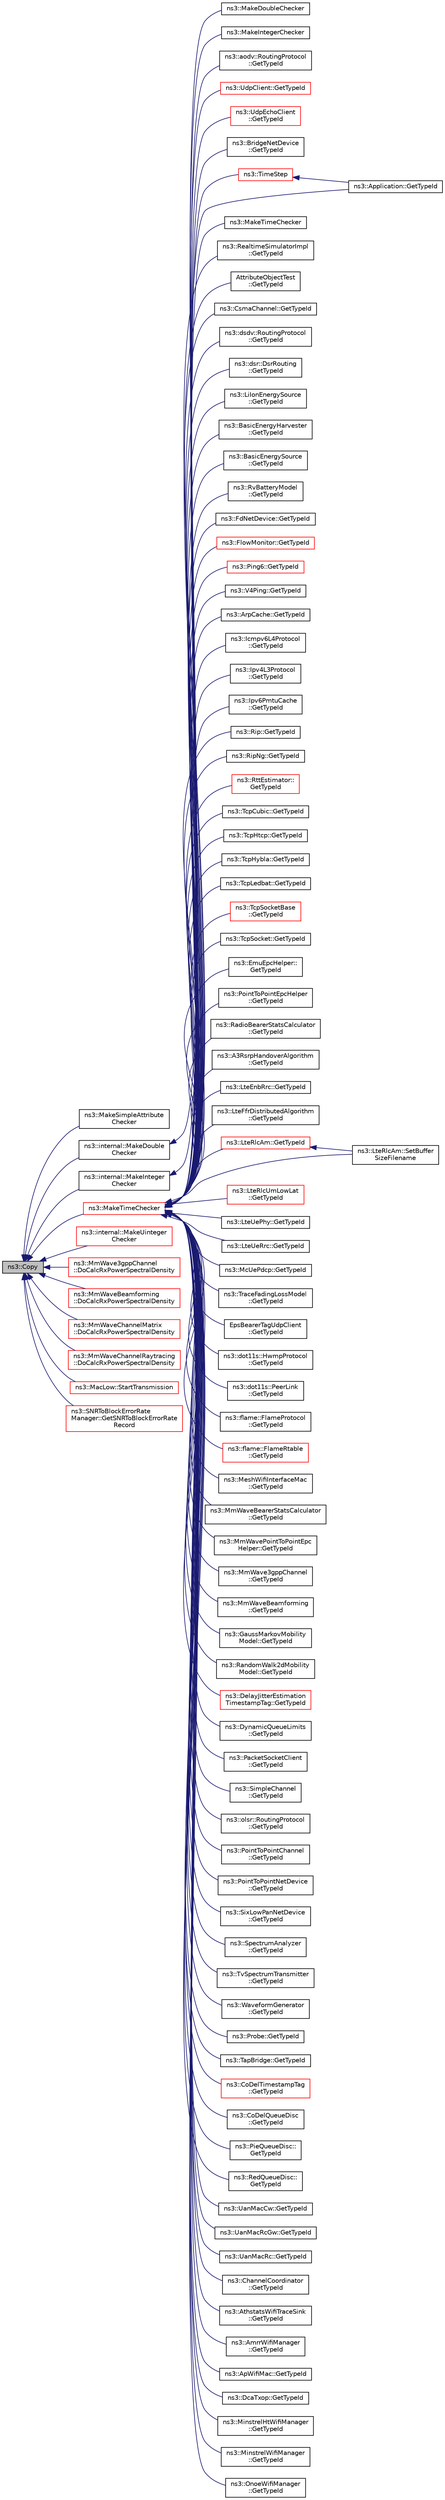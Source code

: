 digraph "ns3::Copy"
{
  edge [fontname="Helvetica",fontsize="10",labelfontname="Helvetica",labelfontsize="10"];
  node [fontname="Helvetica",fontsize="10",shape=record];
  rankdir="LR";
  Node1 [label="ns3::Copy",height=0.2,width=0.4,color="black", fillcolor="grey75", style="filled", fontcolor="black"];
  Node1 -> Node2 [dir="back",color="midnightblue",fontsize="10",style="solid"];
  Node2 [label="ns3::MakeSimpleAttribute\lChecker",height=0.2,width=0.4,color="black", fillcolor="white", style="filled",URL="$d9/d3f/group__attributeimpl.html#gabb1f14e9bbd7c4eda14c8a794a9b29ad"];
  Node1 -> Node3 [dir="back",color="midnightblue",fontsize="10",style="solid"];
  Node3 [label="ns3::internal::MakeDouble\lChecker",height=0.2,width=0.4,color="black", fillcolor="white", style="filled",URL="$da/dcd/namespacens3_1_1internal.html#ace03ae9f889a7a79d87e3a4352a37099"];
  Node3 -> Node4 [dir="back",color="midnightblue",fontsize="10",style="solid"];
  Node4 [label="ns3::MakeDoubleChecker",height=0.2,width=0.4,color="black", fillcolor="white", style="filled",URL="$d7/d2e/namespacens3.html#a0f8000e7b66dd988358648f0b16c7709"];
  Node1 -> Node5 [dir="back",color="midnightblue",fontsize="10",style="solid"];
  Node5 [label="ns3::internal::MakeInteger\lChecker",height=0.2,width=0.4,color="black", fillcolor="white", style="filled",URL="$da/dcd/namespacens3_1_1internal.html#ad16c6dd4fd0319992767b9ac2a17b19b"];
  Node5 -> Node6 [dir="back",color="midnightblue",fontsize="10",style="solid"];
  Node6 [label="ns3::MakeIntegerChecker",height=0.2,width=0.4,color="black", fillcolor="white", style="filled",URL="$d7/d2e/namespacens3.html#a19dd6bea43b08100bd10822b14fe0af9"];
  Node1 -> Node7 [dir="back",color="midnightblue",fontsize="10",style="solid"];
  Node7 [label="ns3::MakeTimeChecker",height=0.2,width=0.4,color="red", fillcolor="white", style="filled",URL="$d9/d7d/group__time.html#ga7032965bd4afa578691d88c09e4481c1",tooltip="Helper to make a Time checker with bounded range. Both limits are inclusive. "];
  Node7 -> Node8 [dir="back",color="midnightblue",fontsize="10",style="solid"];
  Node8 [label="ns3::aodv::RoutingProtocol\l::GetTypeId",height=0.2,width=0.4,color="black", fillcolor="white", style="filled",URL="$db/dd0/classns3_1_1aodv_1_1RoutingProtocol.html#a430a9cb799a51fc76e8e1580edf5f413"];
  Node7 -> Node9 [dir="back",color="midnightblue",fontsize="10",style="solid"];
  Node9 [label="ns3::UdpClient::GetTypeId",height=0.2,width=0.4,color="red", fillcolor="white", style="filled",URL="$de/da9/classns3_1_1UdpClient.html#adfc2de1bb83a6543cbaa60cc85a01049",tooltip="Get the type ID. "];
  Node7 -> Node10 [dir="back",color="midnightblue",fontsize="10",style="solid"];
  Node10 [label="ns3::UdpEchoClient\l::GetTypeId",height=0.2,width=0.4,color="red", fillcolor="white", style="filled",URL="$de/d6b/classns3_1_1UdpEchoClient.html#a588785708510507df96ccef98df75adc",tooltip="Get the type ID. "];
  Node7 -> Node11 [dir="back",color="midnightblue",fontsize="10",style="solid"];
  Node11 [label="ns3::BridgeNetDevice\l::GetTypeId",height=0.2,width=0.4,color="black", fillcolor="white", style="filled",URL="$d9/d8d/classns3_1_1BridgeNetDevice.html#a9c8adb9ce413618caaa052929b69a6c9",tooltip="Get the type ID. "];
  Node7 -> Node12 [dir="back",color="midnightblue",fontsize="10",style="solid"];
  Node12 [label="ns3::TimeStep",height=0.2,width=0.4,color="red", fillcolor="white", style="filled",URL="$d9/d7d/group__time.html#ga464a3c1cbb458c6c3ed3bd5ce9506758"];
  Node12 -> Node13 [dir="back",color="midnightblue",fontsize="10",style="solid"];
  Node13 [label="ns3::Application::GetTypeId",height=0.2,width=0.4,color="black", fillcolor="white", style="filled",URL="$d0/d46/classns3_1_1Application.html#a76acca40e059541f23110dfe32c266cd",tooltip="Get the type ID. "];
  Node7 -> Node14 [dir="back",color="midnightblue",fontsize="10",style="solid"];
  Node14 [label="ns3::MakeTimeChecker",height=0.2,width=0.4,color="black", fillcolor="white", style="filled",URL="$d9/d7d/group__time.html#ga07f8cce9b9e4f52d0f0b16da276b55c2",tooltip="Helper to make an unbounded Time checker. "];
  Node7 -> Node15 [dir="back",color="midnightblue",fontsize="10",style="solid"];
  Node15 [label="ns3::RealtimeSimulatorImpl\l::GetTypeId",height=0.2,width=0.4,color="black", fillcolor="white", style="filled",URL="$da/d73/classns3_1_1RealtimeSimulatorImpl.html#a9d7848bcebc8200ddbb5393bcd1f2064"];
  Node7 -> Node16 [dir="back",color="midnightblue",fontsize="10",style="solid"];
  Node16 [label="AttributeObjectTest\l::GetTypeId",height=0.2,width=0.4,color="black", fillcolor="white", style="filled",URL="$d6/dae/classAttributeObjectTest.html#a1a3064dae19725ebd81d6da0a74e7021"];
  Node7 -> Node17 [dir="back",color="midnightblue",fontsize="10",style="solid"];
  Node17 [label="ns3::CsmaChannel::GetTypeId",height=0.2,width=0.4,color="black", fillcolor="white", style="filled",URL="$de/d86/classns3_1_1CsmaChannel.html#a58ca8d59505018b8a4bfe9288bbd2066",tooltip="Get the type ID. "];
  Node7 -> Node18 [dir="back",color="midnightblue",fontsize="10",style="solid"];
  Node18 [label="ns3::dsdv::RoutingProtocol\l::GetTypeId",height=0.2,width=0.4,color="black", fillcolor="white", style="filled",URL="$de/dca/classns3_1_1dsdv_1_1RoutingProtocol.html#a94877c474548735fa3764b89a86db709"];
  Node7 -> Node19 [dir="back",color="midnightblue",fontsize="10",style="solid"];
  Node19 [label="ns3::dsr::DsrRouting\l::GetTypeId",height=0.2,width=0.4,color="black", fillcolor="white", style="filled",URL="$df/d32/classns3_1_1dsr_1_1DsrRouting.html#add1c578a2b05d4e9bdd3d983b2e3b4ae",tooltip="Get the type identificator. "];
  Node7 -> Node20 [dir="back",color="midnightblue",fontsize="10",style="solid"];
  Node20 [label="ns3::LiIonEnergySource\l::GetTypeId",height=0.2,width=0.4,color="black", fillcolor="white", style="filled",URL="$dd/d9d/classns3_1_1LiIonEnergySource.html#ae8939dafa5adcf6ad3528db1a479e829"];
  Node7 -> Node21 [dir="back",color="midnightblue",fontsize="10",style="solid"];
  Node21 [label="ns3::BasicEnergyHarvester\l::GetTypeId",height=0.2,width=0.4,color="black", fillcolor="white", style="filled",URL="$d5/df9/classns3_1_1BasicEnergyHarvester.html#accbef0a2e6ad0d9f721b449561ecfd14"];
  Node7 -> Node22 [dir="back",color="midnightblue",fontsize="10",style="solid"];
  Node22 [label="ns3::BasicEnergySource\l::GetTypeId",height=0.2,width=0.4,color="black", fillcolor="white", style="filled",URL="$d1/db4/classns3_1_1BasicEnergySource.html#aa8c6107bebcb44214d0aa99ca5aa842e"];
  Node7 -> Node23 [dir="back",color="midnightblue",fontsize="10",style="solid"];
  Node23 [label="ns3::RvBatteryModel\l::GetTypeId",height=0.2,width=0.4,color="black", fillcolor="white", style="filled",URL="$db/db8/classns3_1_1RvBatteryModel.html#a427636046ac8a08ffe769cfe27239da2"];
  Node7 -> Node24 [dir="back",color="midnightblue",fontsize="10",style="solid"];
  Node24 [label="ns3::FdNetDevice::GetTypeId",height=0.2,width=0.4,color="black", fillcolor="white", style="filled",URL="$d1/d50/classns3_1_1FdNetDevice.html#a8b80cb55852cbf8874d160bf2f4a3dc8",tooltip="Get the type ID. "];
  Node7 -> Node25 [dir="back",color="midnightblue",fontsize="10",style="solid"];
  Node25 [label="ns3::FlowMonitor::GetTypeId",height=0.2,width=0.4,color="red", fillcolor="white", style="filled",URL="$d7/d39/classns3_1_1FlowMonitor.html#af008c9694678b4e7a1a7d979e71a7c1d",tooltip="Get the type ID. "];
  Node7 -> Node26 [dir="back",color="midnightblue",fontsize="10",style="solid"];
  Node26 [label="ns3::Ping6::GetTypeId",height=0.2,width=0.4,color="red", fillcolor="white", style="filled",URL="$d7/dc8/classns3_1_1Ping6.html#af2b53e78dac0154c580bdc9797e0fd0f",tooltip="Get the type ID. "];
  Node7 -> Node27 [dir="back",color="midnightblue",fontsize="10",style="solid"];
  Node27 [label="ns3::V4Ping::GetTypeId",height=0.2,width=0.4,color="black", fillcolor="white", style="filled",URL="$d3/da5/classns3_1_1V4Ping.html#af207b6dc0ed793798083c34a1c388770",tooltip="Get the type ID. "];
  Node7 -> Node28 [dir="back",color="midnightblue",fontsize="10",style="solid"];
  Node28 [label="ns3::ArpCache::GetTypeId",height=0.2,width=0.4,color="black", fillcolor="white", style="filled",URL="$d4/d81/classns3_1_1ArpCache.html#adc4d8785f0ea5a83b1248d580cfd9487",tooltip="Get the type ID. "];
  Node7 -> Node29 [dir="back",color="midnightblue",fontsize="10",style="solid"];
  Node29 [label="ns3::Icmpv6L4Protocol\l::GetTypeId",height=0.2,width=0.4,color="black", fillcolor="white", style="filled",URL="$d7/d1d/classns3_1_1Icmpv6L4Protocol.html#ae9378d66f274973df9ddf3bd098499d7",tooltip="Get the type ID. "];
  Node7 -> Node30 [dir="back",color="midnightblue",fontsize="10",style="solid"];
  Node30 [label="ns3::Ipv4L3Protocol\l::GetTypeId",height=0.2,width=0.4,color="black", fillcolor="white", style="filled",URL="$d2/dc9/classns3_1_1Ipv4L3Protocol.html#a6ba2da2443b09b292b75aad2a52ecc4b",tooltip="Get the type ID. "];
  Node7 -> Node31 [dir="back",color="midnightblue",fontsize="10",style="solid"];
  Node31 [label="ns3::Ipv6PmtuCache\l::GetTypeId",height=0.2,width=0.4,color="black", fillcolor="white", style="filled",URL="$da/da4/classns3_1_1Ipv6PmtuCache.html#a9759ebeb559d35604c9333c8f75872fe",tooltip="Get the type ID. "];
  Node7 -> Node32 [dir="back",color="midnightblue",fontsize="10",style="solid"];
  Node32 [label="ns3::Rip::GetTypeId",height=0.2,width=0.4,color="black", fillcolor="white", style="filled",URL="$d7/d2b/classns3_1_1Rip.html#ace3389e07c4181ca5bc9c2ca5a4bab24",tooltip="Get the type ID. "];
  Node7 -> Node33 [dir="back",color="midnightblue",fontsize="10",style="solid"];
  Node33 [label="ns3::RipNg::GetTypeId",height=0.2,width=0.4,color="black", fillcolor="white", style="filled",URL="$da/d75/classns3_1_1RipNg.html#a4c5b07bdfcaaf3537f880d37a311a221",tooltip="Get the type ID. "];
  Node7 -> Node34 [dir="back",color="midnightblue",fontsize="10",style="solid"];
  Node34 [label="ns3::RttEstimator::\lGetTypeId",height=0.2,width=0.4,color="red", fillcolor="white", style="filled",URL="$da/d1f/classns3_1_1RttEstimator.html#ad07777f199907e2a96d2cd5cb8539cbc",tooltip="Get the type ID. "];
  Node7 -> Node35 [dir="back",color="midnightblue",fontsize="10",style="solid"];
  Node35 [label="ns3::TcpCubic::GetTypeId",height=0.2,width=0.4,color="black", fillcolor="white", style="filled",URL="$d3/dc3/classns3_1_1TcpCubic.html#ad27bba0e96569c29fcd76e7926e96e75",tooltip="Get the type ID. "];
  Node7 -> Node36 [dir="back",color="midnightblue",fontsize="10",style="solid"];
  Node36 [label="ns3::TcpHtcp::GetTypeId",height=0.2,width=0.4,color="black", fillcolor="white", style="filled",URL="$d0/d2c/classns3_1_1TcpHtcp.html#a5c56fbdce06774bbe720b02528c2400f",tooltip="Get the type ID. "];
  Node7 -> Node37 [dir="back",color="midnightblue",fontsize="10",style="solid"];
  Node37 [label="ns3::TcpHybla::GetTypeId",height=0.2,width=0.4,color="black", fillcolor="white", style="filled",URL="$d6/def/classns3_1_1TcpHybla.html#ab0713a818be55782fe433232f5cbc412",tooltip="Get the type ID. "];
  Node7 -> Node38 [dir="back",color="midnightblue",fontsize="10",style="solid"];
  Node38 [label="ns3::TcpLedbat::GetTypeId",height=0.2,width=0.4,color="black", fillcolor="white", style="filled",URL="$dc/d18/classns3_1_1TcpLedbat.html#a3b7785bb378bd0af12ac9d2f9af330db",tooltip="Get the type ID. "];
  Node7 -> Node39 [dir="back",color="midnightblue",fontsize="10",style="solid"];
  Node39 [label="ns3::TcpSocketBase\l::GetTypeId",height=0.2,width=0.4,color="red", fillcolor="white", style="filled",URL="$d1/d45/classns3_1_1TcpSocketBase.html#a7aa3d6dfe929e6b61ead2217bc5a646a",tooltip="Get the type ID. "];
  Node7 -> Node40 [dir="back",color="midnightblue",fontsize="10",style="solid"];
  Node40 [label="ns3::TcpSocket::GetTypeId",height=0.2,width=0.4,color="black", fillcolor="white", style="filled",URL="$d2/dc5/classns3_1_1TcpSocket.html#a3026dbda3dca84c3ec04d6776c86247a",tooltip="Get the type ID. "];
  Node7 -> Node41 [dir="back",color="midnightblue",fontsize="10",style="solid"];
  Node41 [label="ns3::EmuEpcHelper::\lGetTypeId",height=0.2,width=0.4,color="black", fillcolor="white", style="filled",URL="$d9/db8/classns3_1_1EmuEpcHelper.html#ac8293232dc3c4e65ef35373424ea75b2"];
  Node7 -> Node42 [dir="back",color="midnightblue",fontsize="10",style="solid"];
  Node42 [label="ns3::PointToPointEpcHelper\l::GetTypeId",height=0.2,width=0.4,color="black", fillcolor="white", style="filled",URL="$de/d5b/classns3_1_1PointToPointEpcHelper.html#a47b968da010b784487a99cf20b1867cf"];
  Node7 -> Node43 [dir="back",color="midnightblue",fontsize="10",style="solid"];
  Node43 [label="ns3::RadioBearerStatsCalculator\l::GetTypeId",height=0.2,width=0.4,color="black", fillcolor="white", style="filled",URL="$da/d14/classns3_1_1RadioBearerStatsCalculator.html#a2aacc2d4dcc4377e3a96e0891d867b60"];
  Node7 -> Node44 [dir="back",color="midnightblue",fontsize="10",style="solid"];
  Node44 [label="ns3::A3RsrpHandoverAlgorithm\l::GetTypeId",height=0.2,width=0.4,color="black", fillcolor="white", style="filled",URL="$d4/d3b/classns3_1_1A3RsrpHandoverAlgorithm.html#a360823d5e9ad02bb52aa7cb15b54c582"];
  Node7 -> Node45 [dir="back",color="midnightblue",fontsize="10",style="solid"];
  Node45 [label="ns3::LteEnbRrc::GetTypeId",height=0.2,width=0.4,color="black", fillcolor="white", style="filled",URL="$de/d65/classns3_1_1LteEnbRrc.html#a190eb3b4dd8f551a205878eceddac013"];
  Node7 -> Node46 [dir="back",color="midnightblue",fontsize="10",style="solid"];
  Node46 [label="ns3::LteFfrDistributedAlgorithm\l::GetTypeId",height=0.2,width=0.4,color="black", fillcolor="white", style="filled",URL="$de/d67/classns3_1_1LteFfrDistributedAlgorithm.html#abf49d8c3adcc0f00b867d236a1ad13ad"];
  Node7 -> Node47 [dir="back",color="midnightblue",fontsize="10",style="solid"];
  Node47 [label="ns3::LteRlcAm::GetTypeId",height=0.2,width=0.4,color="red", fillcolor="white", style="filled",URL="$d0/d4c/classns3_1_1LteRlcAm.html#a28143176a465769583d9db0b4b36b91b"];
  Node47 -> Node48 [dir="back",color="midnightblue",fontsize="10",style="solid"];
  Node48 [label="ns3::LteRlcAm::SetBuffer\lSizeFilename",height=0.2,width=0.4,color="black", fillcolor="white", style="filled",URL="$d0/d4c/classns3_1_1LteRlcAm.html#a8dc824904cb52c426acc6b778c05eab5"];
  Node7 -> Node48 [dir="back",color="midnightblue",fontsize="10",style="solid"];
  Node7 -> Node49 [dir="back",color="midnightblue",fontsize="10",style="solid"];
  Node49 [label="ns3::LteRlcUmLowLat\l::GetTypeId",height=0.2,width=0.4,color="red", fillcolor="white", style="filled",URL="$dd/df9/classns3_1_1LteRlcUmLowLat.html#afcbc09793556f00ce2cd62cb0c9c670b"];
  Node7 -> Node50 [dir="back",color="midnightblue",fontsize="10",style="solid"];
  Node50 [label="ns3::LteUePhy::GetTypeId",height=0.2,width=0.4,color="black", fillcolor="white", style="filled",URL="$da/ddd/classns3_1_1LteUePhy.html#a6934c332600719042027da84e70e82a1"];
  Node7 -> Node51 [dir="back",color="midnightblue",fontsize="10",style="solid"];
  Node51 [label="ns3::LteUeRrc::GetTypeId",height=0.2,width=0.4,color="black", fillcolor="white", style="filled",URL="$d7/d1c/classns3_1_1LteUeRrc.html#accc602839ad1d8fda3f50944e4426b57"];
  Node7 -> Node52 [dir="back",color="midnightblue",fontsize="10",style="solid"];
  Node52 [label="ns3::McUePdcp::GetTypeId",height=0.2,width=0.4,color="black", fillcolor="white", style="filled",URL="$d2/d69/classns3_1_1McUePdcp.html#adec42632b1e08ad8b239a1e29f58323e"];
  Node7 -> Node53 [dir="back",color="midnightblue",fontsize="10",style="solid"];
  Node53 [label="ns3::TraceFadingLossModel\l::GetTypeId",height=0.2,width=0.4,color="black", fillcolor="white", style="filled",URL="$d8/ddd/classns3_1_1TraceFadingLossModel.html#aa8fe58808a0d3b226bf0b18142cdc918"];
  Node7 -> Node54 [dir="back",color="midnightblue",fontsize="10",style="solid"];
  Node54 [label="EpsBearerTagUdpClient\l::GetTypeId",height=0.2,width=0.4,color="black", fillcolor="white", style="filled",URL="$d3/dd3/classEpsBearerTagUdpClient.html#a4b4038ae1347840a86bf3658d91394e7"];
  Node7 -> Node55 [dir="back",color="midnightblue",fontsize="10",style="solid"];
  Node55 [label="ns3::dot11s::HwmpProtocol\l::GetTypeId",height=0.2,width=0.4,color="black", fillcolor="white", style="filled",URL="$de/d15/classns3_1_1dot11s_1_1HwmpProtocol.html#a78243b5b294c6ab278cc0acae95960ac",tooltip="Get the type ID. "];
  Node7 -> Node56 [dir="back",color="midnightblue",fontsize="10",style="solid"];
  Node56 [label="ns3::dot11s::PeerLink\l::GetTypeId",height=0.2,width=0.4,color="black", fillcolor="white", style="filled",URL="$d1/dd6/classns3_1_1dot11s_1_1PeerLink.html#a1618c74faacdb8178e93c24c7e01cbd0",tooltip="Support object system. "];
  Node7 -> Node57 [dir="back",color="midnightblue",fontsize="10",style="solid"];
  Node57 [label="ns3::flame::FlameProtocol\l::GetTypeId",height=0.2,width=0.4,color="black", fillcolor="white", style="filled",URL="$dd/d6a/classns3_1_1flame_1_1FlameProtocol.html#a3d2c4844248146480f9daf9668e14d48",tooltip="Get the type ID. "];
  Node7 -> Node58 [dir="back",color="midnightblue",fontsize="10",style="solid"];
  Node58 [label="ns3::flame::FlameRtable\l::GetTypeId",height=0.2,width=0.4,color="red", fillcolor="white", style="filled",URL="$d8/d56/classns3_1_1flame_1_1FlameRtable.html#a69e3f61f14c8493d4b73d9f5f43cd536",tooltip="Get the type ID. "];
  Node7 -> Node59 [dir="back",color="midnightblue",fontsize="10",style="solid"];
  Node59 [label="ns3::MeshWifiInterfaceMac\l::GetTypeId",height=0.2,width=0.4,color="black", fillcolor="white", style="filled",URL="$d0/dd8/classns3_1_1MeshWifiInterfaceMac.html#ac8a895086b33d99018b3e5b5b2add731",tooltip="Never forget to support typeid. "];
  Node7 -> Node60 [dir="back",color="midnightblue",fontsize="10",style="solid"];
  Node60 [label="ns3::MmWaveBearerStatsCalculator\l::GetTypeId",height=0.2,width=0.4,color="black", fillcolor="white", style="filled",URL="$d2/d8f/classns3_1_1MmWaveBearerStatsCalculator.html#a3eb7572ff8e04b1c277b1df041e7c390"];
  Node7 -> Node61 [dir="back",color="midnightblue",fontsize="10",style="solid"];
  Node61 [label="ns3::MmWavePointToPointEpc\lHelper::GetTypeId",height=0.2,width=0.4,color="black", fillcolor="white", style="filled",URL="$db/dca/classns3_1_1MmWavePointToPointEpcHelper.html#a64af53d3f39723480b1514e13216737c"];
  Node7 -> Node62 [dir="back",color="midnightblue",fontsize="10",style="solid"];
  Node62 [label="ns3::MmWave3gppChannel\l::GetTypeId",height=0.2,width=0.4,color="black", fillcolor="white", style="filled",URL="$d5/d15/classns3_1_1MmWave3gppChannel.html#a63160d27a5d036e62b48eb81e374ee18"];
  Node7 -> Node63 [dir="back",color="midnightblue",fontsize="10",style="solid"];
  Node63 [label="ns3::MmWaveBeamforming\l::GetTypeId",height=0.2,width=0.4,color="black", fillcolor="white", style="filled",URL="$dc/d81/classns3_1_1MmWaveBeamforming.html#a1e06ea7765fe9a39f1a33c05d02fb5b4"];
  Node7 -> Node64 [dir="back",color="midnightblue",fontsize="10",style="solid"];
  Node64 [label="ns3::GaussMarkovMobility\lModel::GetTypeId",height=0.2,width=0.4,color="black", fillcolor="white", style="filled",URL="$db/dd2/classns3_1_1GaussMarkovMobilityModel.html#af62140b9303644cb04def54eb47ad5b0"];
  Node7 -> Node65 [dir="back",color="midnightblue",fontsize="10",style="solid"];
  Node65 [label="ns3::RandomWalk2dMobility\lModel::GetTypeId",height=0.2,width=0.4,color="black", fillcolor="white", style="filled",URL="$d9/d99/classns3_1_1RandomWalk2dMobilityModel.html#a0f49061035f5d35202a72955f38c381c"];
  Node7 -> Node66 [dir="back",color="midnightblue",fontsize="10",style="solid"];
  Node66 [label="ns3::DelayJitterEstimation\lTimestampTag::GetTypeId",height=0.2,width=0.4,color="red", fillcolor="white", style="filled",URL="$d4/d6e/classns3_1_1DelayJitterEstimationTimestampTag.html#a274334ddbccb4170e2f81eb867d42233",tooltip="Get the type ID. "];
  Node7 -> Node13 [dir="back",color="midnightblue",fontsize="10",style="solid"];
  Node7 -> Node67 [dir="back",color="midnightblue",fontsize="10",style="solid"];
  Node67 [label="ns3::DynamicQueueLimits\l::GetTypeId",height=0.2,width=0.4,color="black", fillcolor="white", style="filled",URL="$d6/dd0/classns3_1_1DynamicQueueLimits.html#a48fa5aa72ebd0ff946f4c41a24847470",tooltip="Get the type ID. "];
  Node7 -> Node68 [dir="back",color="midnightblue",fontsize="10",style="solid"];
  Node68 [label="ns3::PacketSocketClient\l::GetTypeId",height=0.2,width=0.4,color="black", fillcolor="white", style="filled",URL="$d0/dcc/classns3_1_1PacketSocketClient.html#a0a45e7e1e1441f28ca706d52bdd24d95",tooltip="Get the type ID. "];
  Node7 -> Node69 [dir="back",color="midnightblue",fontsize="10",style="solid"];
  Node69 [label="ns3::SimpleChannel\l::GetTypeId",height=0.2,width=0.4,color="black", fillcolor="white", style="filled",URL="$da/db9/classns3_1_1SimpleChannel.html#a7af91a9b52c05224d7d0eceb637bb4df",tooltip="Get the type ID. "];
  Node7 -> Node70 [dir="back",color="midnightblue",fontsize="10",style="solid"];
  Node70 [label="ns3::olsr::RoutingProtocol\l::GetTypeId",height=0.2,width=0.4,color="black", fillcolor="white", style="filled",URL="$d6/dbb/classns3_1_1olsr_1_1RoutingProtocol.html#a8c75d345a2a52bc56919f469d3e09849",tooltip="Get the type ID. "];
  Node7 -> Node71 [dir="back",color="midnightblue",fontsize="10",style="solid"];
  Node71 [label="ns3::PointToPointChannel\l::GetTypeId",height=0.2,width=0.4,color="black", fillcolor="white", style="filled",URL="$dd/da8/classns3_1_1PointToPointChannel.html#ab5e3b68bc87dc825920c0eda06c960f4",tooltip="Get the TypeId. "];
  Node7 -> Node72 [dir="back",color="midnightblue",fontsize="10",style="solid"];
  Node72 [label="ns3::PointToPointNetDevice\l::GetTypeId",height=0.2,width=0.4,color="black", fillcolor="white", style="filled",URL="$db/d2f/classns3_1_1PointToPointNetDevice.html#a045e48d24e615c82db1a9a952a9725b5",tooltip="Get the TypeId. "];
  Node7 -> Node73 [dir="back",color="midnightblue",fontsize="10",style="solid"];
  Node73 [label="ns3::SixLowPanNetDevice\l::GetTypeId",height=0.2,width=0.4,color="black", fillcolor="white", style="filled",URL="$d1/d2b/classns3_1_1SixLowPanNetDevice.html#a744728b84055111218b43824c598e30c",tooltip="Get the type ID. "];
  Node7 -> Node74 [dir="back",color="midnightblue",fontsize="10",style="solid"];
  Node74 [label="ns3::SpectrumAnalyzer\l::GetTypeId",height=0.2,width=0.4,color="black", fillcolor="white", style="filled",URL="$dc/d5a/classns3_1_1SpectrumAnalyzer.html#a7e5593739372939a2ac575d15f56ff3d",tooltip="Get the type ID. "];
  Node7 -> Node75 [dir="back",color="midnightblue",fontsize="10",style="solid"];
  Node75 [label="ns3::TvSpectrumTransmitter\l::GetTypeId",height=0.2,width=0.4,color="black", fillcolor="white", style="filled",URL="$d3/d69/classns3_1_1TvSpectrumTransmitter.html#a82207fc213ebdc94ba514178ebfdd9f7"];
  Node7 -> Node76 [dir="back",color="midnightblue",fontsize="10",style="solid"];
  Node76 [label="ns3::WaveformGenerator\l::GetTypeId",height=0.2,width=0.4,color="black", fillcolor="white", style="filled",URL="$d4/dbc/classns3_1_1WaveformGenerator.html#af0b90ec9f277ef4ea28c5a56788d6ca4",tooltip="Get the type ID. "];
  Node7 -> Node77 [dir="back",color="midnightblue",fontsize="10",style="solid"];
  Node77 [label="ns3::Probe::GetTypeId",height=0.2,width=0.4,color="black", fillcolor="white", style="filled",URL="$de/d72/classns3_1_1Probe.html#a3eb4f7558efaf5ec1869b53f2e87ab95",tooltip="Get the type ID. "];
  Node7 -> Node78 [dir="back",color="midnightblue",fontsize="10",style="solid"];
  Node78 [label="ns3::TapBridge::GetTypeId",height=0.2,width=0.4,color="black", fillcolor="white", style="filled",URL="$d3/d97/classns3_1_1TapBridge.html#a9ac80b6070b0e111d23367c42e411746",tooltip="Get the type ID. "];
  Node7 -> Node79 [dir="back",color="midnightblue",fontsize="10",style="solid"];
  Node79 [label="ns3::CoDelTimestampTag\l::GetTypeId",height=0.2,width=0.4,color="red", fillcolor="white", style="filled",URL="$d2/d3a/classns3_1_1CoDelTimestampTag.html#ac53f517bf05635169fe03cbc126a45ae",tooltip="Get the type ID. "];
  Node7 -> Node80 [dir="back",color="midnightblue",fontsize="10",style="solid"];
  Node80 [label="ns3::CoDelQueueDisc\l::GetTypeId",height=0.2,width=0.4,color="black", fillcolor="white", style="filled",URL="$de/d17/classns3_1_1CoDelQueueDisc.html#ae0ee4bf739d0a32330de43741a362f59",tooltip="Get the type ID. "];
  Node7 -> Node81 [dir="back",color="midnightblue",fontsize="10",style="solid"];
  Node81 [label="ns3::PieQueueDisc::\lGetTypeId",height=0.2,width=0.4,color="black", fillcolor="white", style="filled",URL="$da/d04/classns3_1_1PieQueueDisc.html#a77db6d3c88c9d7b3037d1c3bae6fb80f",tooltip="Get the type ID. "];
  Node7 -> Node82 [dir="back",color="midnightblue",fontsize="10",style="solid"];
  Node82 [label="ns3::RedQueueDisc::\lGetTypeId",height=0.2,width=0.4,color="black", fillcolor="white", style="filled",URL="$d5/d02/classns3_1_1RedQueueDisc.html#a21c255fe1a7f38a3250af49ef1dac963",tooltip="Get the type ID. "];
  Node7 -> Node83 [dir="back",color="midnightblue",fontsize="10",style="solid"];
  Node83 [label="ns3::UanMacCw::GetTypeId",height=0.2,width=0.4,color="black", fillcolor="white", style="filled",URL="$da/db3/classns3_1_1UanMacCw.html#a300db491f9fe9a035b5782cbf4ee5dc3"];
  Node7 -> Node84 [dir="back",color="midnightblue",fontsize="10",style="solid"];
  Node84 [label="ns3::UanMacRcGw::GetTypeId",height=0.2,width=0.4,color="black", fillcolor="white", style="filled",URL="$d5/da2/classns3_1_1UanMacRcGw.html#a2e43f95acb5fa3847daf1883233fe791"];
  Node7 -> Node85 [dir="back",color="midnightblue",fontsize="10",style="solid"];
  Node85 [label="ns3::UanMacRc::GetTypeId",height=0.2,width=0.4,color="black", fillcolor="white", style="filled",URL="$dd/d87/classns3_1_1UanMacRc.html#aeb7e40a495e83b9d0bc64ccea9a896a5"];
  Node7 -> Node86 [dir="back",color="midnightblue",fontsize="10",style="solid"];
  Node86 [label="ns3::ChannelCoordinator\l::GetTypeId",height=0.2,width=0.4,color="black", fillcolor="white", style="filled",URL="$d9/dca/classns3_1_1ChannelCoordinator.html#ad0ecce366d38ccb6436397122e6c2937",tooltip="Get the type ID. "];
  Node7 -> Node87 [dir="back",color="midnightblue",fontsize="10",style="solid"];
  Node87 [label="ns3::AthstatsWifiTraceSink\l::GetTypeId",height=0.2,width=0.4,color="black", fillcolor="white", style="filled",URL="$d8/dac/classns3_1_1AthstatsWifiTraceSink.html#a763d39674b3aae919c3778e3261923f1",tooltip="Get the type ID. "];
  Node7 -> Node88 [dir="back",color="midnightblue",fontsize="10",style="solid"];
  Node88 [label="ns3::AmrrWifiManager\l::GetTypeId",height=0.2,width=0.4,color="black", fillcolor="white", style="filled",URL="$d1/d45/classns3_1_1AmrrWifiManager.html#a426bfbdf2e0aea8351eeb440ffea684c",tooltip="Get the type ID. "];
  Node7 -> Node89 [dir="back",color="midnightblue",fontsize="10",style="solid"];
  Node89 [label="ns3::ApWifiMac::GetTypeId",height=0.2,width=0.4,color="black", fillcolor="white", style="filled",URL="$d0/d51/classns3_1_1ApWifiMac.html#aa7cd3c1ec15889267ab5b5e183b91d2b",tooltip="Get the type ID. "];
  Node7 -> Node90 [dir="back",color="midnightblue",fontsize="10",style="solid"];
  Node90 [label="ns3::DcaTxop::GetTypeId",height=0.2,width=0.4,color="black", fillcolor="white", style="filled",URL="$d3/d74/classns3_1_1DcaTxop.html#ae830b7744456e7e1aa6e4bbf49042226",tooltip="Get the type ID. "];
  Node7 -> Node91 [dir="back",color="midnightblue",fontsize="10",style="solid"];
  Node91 [label="ns3::MinstrelHtWifiManager\l::GetTypeId",height=0.2,width=0.4,color="black", fillcolor="white", style="filled",URL="$dd/d09/classns3_1_1MinstrelHtWifiManager.html#aed9efdbc830840f0a381aa16cbe51256",tooltip="Get the type ID. "];
  Node7 -> Node92 [dir="back",color="midnightblue",fontsize="10",style="solid"];
  Node92 [label="ns3::MinstrelWifiManager\l::GetTypeId",height=0.2,width=0.4,color="black", fillcolor="white", style="filled",URL="$dd/d45/classns3_1_1MinstrelWifiManager.html#a8b141ec57751ef251c719c47d25c4961",tooltip="Get the type ID. "];
  Node7 -> Node93 [dir="back",color="midnightblue",fontsize="10",style="solid"];
  Node93 [label="ns3::OnoeWifiManager\l::GetTypeId",height=0.2,width=0.4,color="black", fillcolor="white", style="filled",URL="$d9/d36/classns3_1_1OnoeWifiManager.html#a0d00d3117c701040f9067bf32cbc6a1b",tooltip="Get the type ID. "];
  Node1 -> Node94 [dir="back",color="midnightblue",fontsize="10",style="solid"];
  Node94 [label="ns3::internal::MakeUinteger\lChecker",height=0.2,width=0.4,color="red", fillcolor="white", style="filled",URL="$da/dcd/namespacens3_1_1internal.html#a4b15bd1dbc7f165db34704f333c6b005"];
  Node1 -> Node95 [dir="back",color="midnightblue",fontsize="10",style="solid"];
  Node95 [label="ns3::MmWave3gppChannel\l::DoCalcRxPowerSpectralDensity",height=0.2,width=0.4,color="red", fillcolor="white", style="filled",URL="$d5/d15/classns3_1_1MmWave3gppChannel.html#a598876f469ba922150b9d9b86e160ca0"];
  Node1 -> Node96 [dir="back",color="midnightblue",fontsize="10",style="solid"];
  Node96 [label="ns3::MmWaveBeamforming\l::DoCalcRxPowerSpectralDensity",height=0.2,width=0.4,color="red", fillcolor="white", style="filled",URL="$dc/d81/classns3_1_1MmWaveBeamforming.html#ad3ba8df3cac25621dda994fbd1a0080d",tooltip="below function is changed by sjkang1117 "];
  Node1 -> Node97 [dir="back",color="midnightblue",fontsize="10",style="solid"];
  Node97 [label="ns3::MmWaveChannelMatrix\l::DoCalcRxPowerSpectralDensity",height=0.2,width=0.4,color="red", fillcolor="white", style="filled",URL="$d6/d57/classns3_1_1MmWaveChannelMatrix.html#a707a28baf614560635774d0994a656f3"];
  Node1 -> Node98 [dir="back",color="midnightblue",fontsize="10",style="solid"];
  Node98 [label="ns3::MmWaveChannelRaytracing\l::DoCalcRxPowerSpectralDensity",height=0.2,width=0.4,color="red", fillcolor="white", style="filled",URL="$d1/d92/classns3_1_1MmWaveChannelRaytracing.html#acc7c4160f1e83ce989502aec3fda4814"];
  Node1 -> Node99 [dir="back",color="midnightblue",fontsize="10",style="solid"];
  Node99 [label="ns3::MacLow::StartTransmission",height=0.2,width=0.4,color="red", fillcolor="white", style="filled",URL="$d3/da6/classns3_1_1MacLow.html#a3d13643c758e213041f8389c1041074b"];
  Node1 -> Node100 [dir="back",color="midnightblue",fontsize="10",style="solid"];
  Node100 [label="ns3::SNRToBlockErrorRate\lManager::GetSNRToBlockErrorRate\lRecord",height=0.2,width=0.4,color="red", fillcolor="white", style="filled",URL="$dd/d40/classns3_1_1SNRToBlockErrorRateManager.html#a95032f946ee3ee4125b01654fda54fe4",tooltip="returns a record of type SNRToBlockErrorRateRecord corresponding to a given modulation and SNR value ..."];
}
